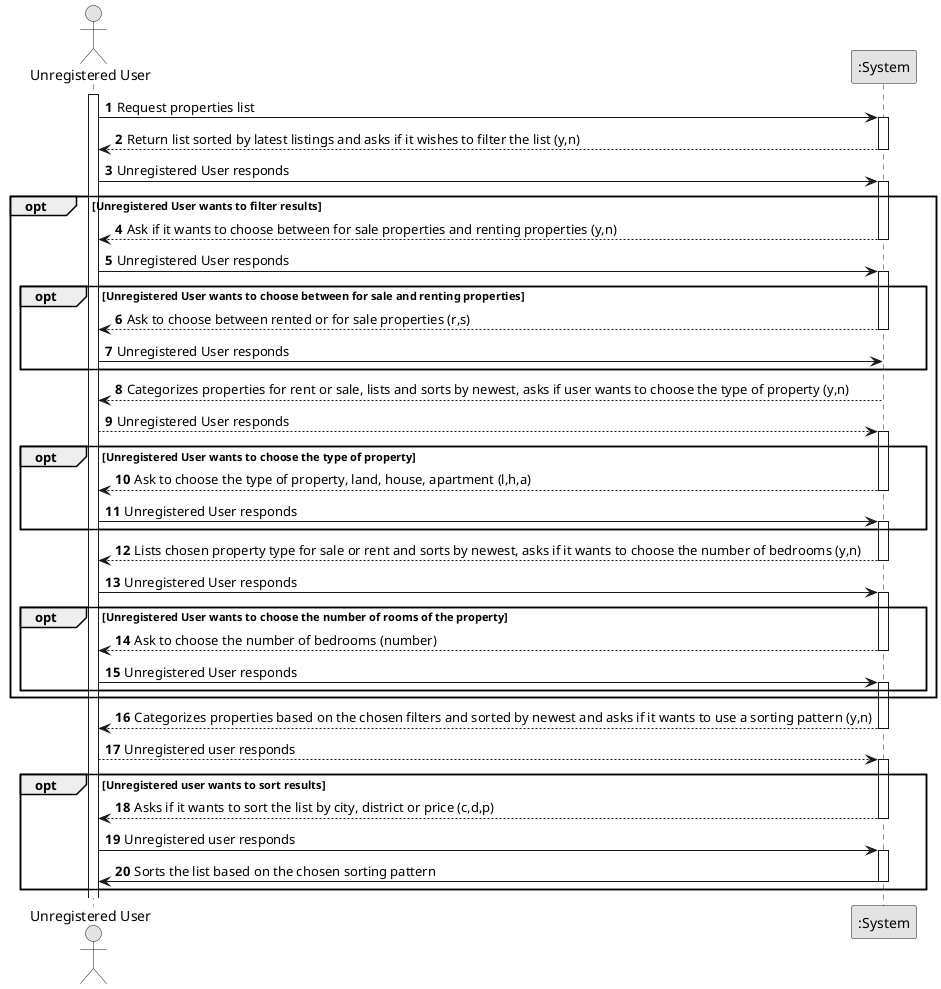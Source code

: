 @startuml
skinparam monochrome true
skinparam packageStyle rectangle
skinparam shadowing false

'title System Sequence Diagram (SSD) - Alternative One

autonumber

actor "Unregistered User" as User
participant ":System" as System

activate User

      User -> System : Request properties list
    activate System

    System --> User :Return list sorted by latest listings and asks if it wishes to filter the list (y,n)

    deactivate System

    User -> System: Unregistered User responds

    opt Unregistered User wants to filter results

               activate System

            System --> User :  Ask if it wants to choose between for sale properties and renting properties (y,n)
                deactivate System

            User -> System : Unregistered User responds

            opt Unregistered User wants to choose between for sale and renting properties
            activate System

                    System --> User : Ask to choose between rented or for sale properties (r,s)

                    deactivate System

                    User -> System : Unregistered User responds
            end
                    activate System

                    System --> User : Categorizes properties for rent or sale, lists and sorts by newest, asks if user wants to choose the type of property (y,n)
                    User --> System : Unregistered User responds



            opt Unregistered User wants to choose the type of property

            activate System

                System --> User :  Ask to choose the type of property, land, house, apartment (l,h,a)
                        deactivate System

                    User -> System : Unregistered User responds

                    activate System
            end
                    System --> User : Lists chosen property type for sale or rent and sorts by newest, asks if it wants to choose the number of bedrooms (y,n)

                    deactivate System

                    User -> System : Unregistered User responds



            opt Unregistered User wants to choose the number of rooms of the property

            activate System

               System --> User : Ask to choose the number of bedrooms (number)

            deactivate System

               User -> System : Unregistered User responds

            activate System
            end


    end
            System --> User : Categorizes properties based on the chosen filters and sorted by newest and asks if it wants to use a sorting pattern (y,n)

                 deactivate System

                User --> System : Unregistered user responds

                opt Unregistered user wants to sort results

                    activate System

                    System --> User : Asks if it wants to sort the list by city, district or price (c,d,p)

                    deactivate System

                    User -> System : Unregistered user responds

                     activate System

                        System -> User : Sorts the list based on the chosen sorting pattern
                     deactivate System


                end



@enduml